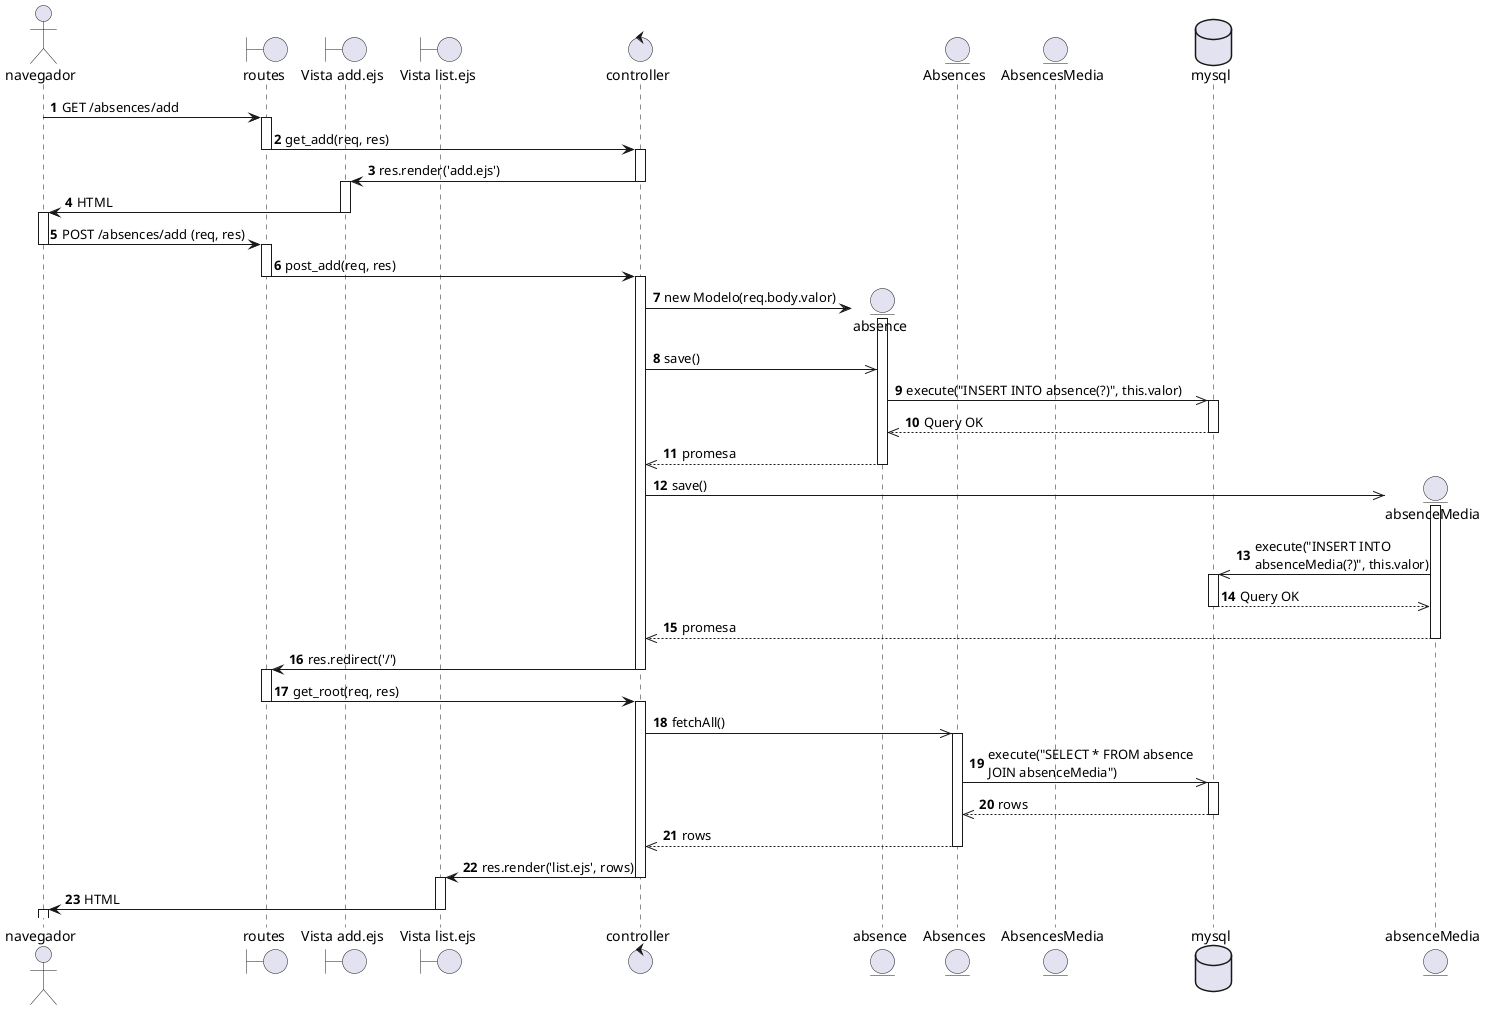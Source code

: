@startuml

actor navegador
boundary routes
boundary "Vista add.ejs" as add
boundary "Vista list.ejs" as list
control controller

autonumber
navegador -> routes: GET /absences/add
activate routes
routes -> controller: get_add(req, res)
deactivate routes
activate controller
controller -> add: res.render('add.ejs')
deactivate controller
activate add
add -> navegador: HTML
deactivate add
activate navegador

navegador -> routes: POST /absences/add (req, res)
deactivate navegador
activate routes
routes -> controller: post_add(req, res)
deactivate routes
activate controller

create entity absence
controller -> absence: new Modelo(req.body.valor)
activate absence
controller ->> absence: save()

entity Absences
entity AbsencesMedia
database mysql

absence ->> mysql: execute("INSERT INTO absence(?)", this.valor)
activate mysql
mysql -->> absence: Query OK
deactivate mysql
absence -->> controller: promesa
deactivate absence

create entity absenceMedia
controller ->> absenceMedia : save()
activate absenceMedia
absenceMedia ->> mysql: execute("INSERT INTO \nabsenceMedia(?)", this.valor)
activate mysql
mysql -->> absenceMedia: Query OK
deactivate mysql
absenceMedia -->> controller: promesa
deactivate absenceMedia

controller -> routes: res.redirect('/')
deactivate controller

activate routes
routes -> controller: get_root(req, res)
deactivate routes
activate controller
controller ->> Absences: fetchAll()
activate Absences
Absences ->> mysql: execute("SELECT * FROM absence \nJOIN absenceMedia")
activate mysql
mysql -->> Absences: rows
deactivate mysql
Absences -->> controller: rows
deactivate Absences

controller -> list: res.render('list.ejs', rows)
deactivate controller
activate list
list -> navegador: HTML
deactivate list
activate navegador


@enduml
